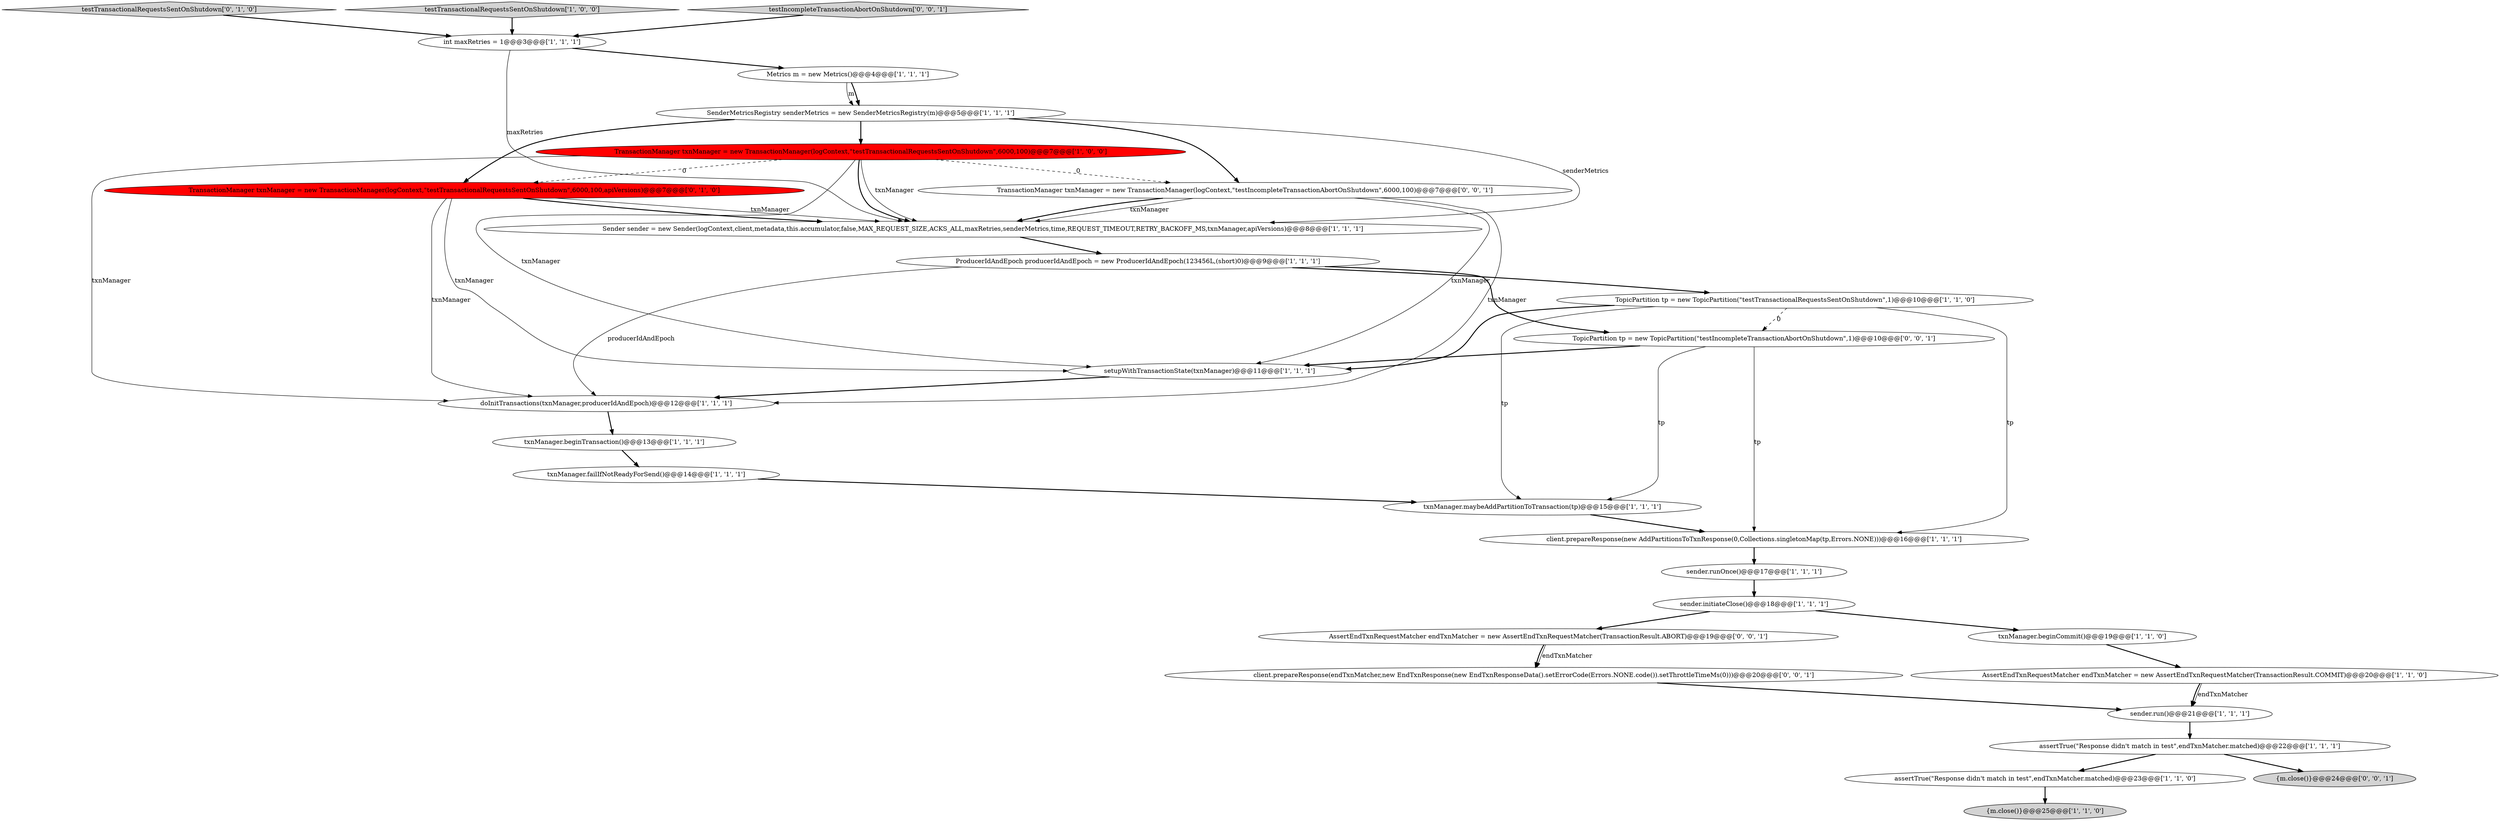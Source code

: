 digraph {
28 [style = filled, label = "TopicPartition tp = new TopicPartition(\"testIncompleteTransactionAbortOnShutdown\",1)@@@10@@@['0', '0', '1']", fillcolor = white, shape = ellipse image = "AAA0AAABBB3BBB"];
4 [style = filled, label = "assertTrue(\"Response didn't match in test\",endTxnMatcher.matched)@@@23@@@['1', '1', '0']", fillcolor = white, shape = ellipse image = "AAA0AAABBB1BBB"];
8 [style = filled, label = "txnManager.failIfNotReadyForSend()@@@14@@@['1', '1', '1']", fillcolor = white, shape = ellipse image = "AAA0AAABBB1BBB"];
0 [style = filled, label = "sender.run()@@@21@@@['1', '1', '1']", fillcolor = white, shape = ellipse image = "AAA0AAABBB1BBB"];
11 [style = filled, label = "Sender sender = new Sender(logContext,client,metadata,this.accumulator,false,MAX_REQUEST_SIZE,ACKS_ALL,maxRetries,senderMetrics,time,REQUEST_TIMEOUT,RETRY_BACKOFF_MS,txnManager,apiVersions)@@@8@@@['1', '1', '1']", fillcolor = white, shape = ellipse image = "AAA0AAABBB1BBB"];
20 [style = filled, label = "{m.close()}@@@25@@@['1', '1', '0']", fillcolor = lightgray, shape = ellipse image = "AAA0AAABBB1BBB"];
22 [style = filled, label = "TransactionManager txnManager = new TransactionManager(logContext,\"testTransactionalRequestsSentOnShutdown\",6000,100,apiVersions)@@@7@@@['0', '1', '0']", fillcolor = red, shape = ellipse image = "AAA1AAABBB2BBB"];
9 [style = filled, label = "sender.initiateClose()@@@18@@@['1', '1', '1']", fillcolor = white, shape = ellipse image = "AAA0AAABBB1BBB"];
17 [style = filled, label = "AssertEndTxnRequestMatcher endTxnMatcher = new AssertEndTxnRequestMatcher(TransactionResult.COMMIT)@@@20@@@['1', '1', '0']", fillcolor = white, shape = ellipse image = "AAA0AAABBB1BBB"];
23 [style = filled, label = "testTransactionalRequestsSentOnShutdown['0', '1', '0']", fillcolor = lightgray, shape = diamond image = "AAA0AAABBB2BBB"];
14 [style = filled, label = "testTransactionalRequestsSentOnShutdown['1', '0', '0']", fillcolor = lightgray, shape = diamond image = "AAA0AAABBB1BBB"];
10 [style = filled, label = "TopicPartition tp = new TopicPartition(\"testTransactionalRequestsSentOnShutdown\",1)@@@10@@@['1', '1', '0']", fillcolor = white, shape = ellipse image = "AAA0AAABBB1BBB"];
6 [style = filled, label = "SenderMetricsRegistry senderMetrics = new SenderMetricsRegistry(m)@@@5@@@['1', '1', '1']", fillcolor = white, shape = ellipse image = "AAA0AAABBB1BBB"];
18 [style = filled, label = "ProducerIdAndEpoch producerIdAndEpoch = new ProducerIdAndEpoch(123456L,(short)0)@@@9@@@['1', '1', '1']", fillcolor = white, shape = ellipse image = "AAA0AAABBB1BBB"];
26 [style = filled, label = "client.prepareResponse(endTxnMatcher,new EndTxnResponse(new EndTxnResponseData().setErrorCode(Errors.NONE.code()).setThrottleTimeMs(0)))@@@20@@@['0', '0', '1']", fillcolor = white, shape = ellipse image = "AAA0AAABBB3BBB"];
1 [style = filled, label = "int maxRetries = 1@@@3@@@['1', '1', '1']", fillcolor = white, shape = ellipse image = "AAA0AAABBB1BBB"];
25 [style = filled, label = "AssertEndTxnRequestMatcher endTxnMatcher = new AssertEndTxnRequestMatcher(TransactionResult.ABORT)@@@19@@@['0', '0', '1']", fillcolor = white, shape = ellipse image = "AAA0AAABBB3BBB"];
7 [style = filled, label = "txnManager.beginTransaction()@@@13@@@['1', '1', '1']", fillcolor = white, shape = ellipse image = "AAA0AAABBB1BBB"];
16 [style = filled, label = "sender.runOnce()@@@17@@@['1', '1', '1']", fillcolor = white, shape = ellipse image = "AAA0AAABBB1BBB"];
3 [style = filled, label = "Metrics m = new Metrics()@@@4@@@['1', '1', '1']", fillcolor = white, shape = ellipse image = "AAA0AAABBB1BBB"];
5 [style = filled, label = "TransactionManager txnManager = new TransactionManager(logContext,\"testTransactionalRequestsSentOnShutdown\",6000,100)@@@7@@@['1', '0', '0']", fillcolor = red, shape = ellipse image = "AAA1AAABBB1BBB"];
29 [style = filled, label = "testIncompleteTransactionAbortOnShutdown['0', '0', '1']", fillcolor = lightgray, shape = diamond image = "AAA0AAABBB3BBB"];
13 [style = filled, label = "txnManager.beginCommit()@@@19@@@['1', '1', '0']", fillcolor = white, shape = ellipse image = "AAA0AAABBB1BBB"];
21 [style = filled, label = "setupWithTransactionState(txnManager)@@@11@@@['1', '1', '1']", fillcolor = white, shape = ellipse image = "AAA0AAABBB1BBB"];
12 [style = filled, label = "txnManager.maybeAddPartitionToTransaction(tp)@@@15@@@['1', '1', '1']", fillcolor = white, shape = ellipse image = "AAA0AAABBB1BBB"];
27 [style = filled, label = "{m.close()}@@@24@@@['0', '0', '1']", fillcolor = lightgray, shape = ellipse image = "AAA0AAABBB3BBB"];
19 [style = filled, label = "doInitTransactions(txnManager,producerIdAndEpoch)@@@12@@@['1', '1', '1']", fillcolor = white, shape = ellipse image = "AAA0AAABBB1BBB"];
2 [style = filled, label = "assertTrue(\"Response didn't match in test\",endTxnMatcher.matched)@@@22@@@['1', '1', '1']", fillcolor = white, shape = ellipse image = "AAA0AAABBB1BBB"];
24 [style = filled, label = "TransactionManager txnManager = new TransactionManager(logContext,\"testIncompleteTransactionAbortOnShutdown\",6000,100)@@@7@@@['0', '0', '1']", fillcolor = white, shape = ellipse image = "AAA0AAABBB3BBB"];
15 [style = filled, label = "client.prepareResponse(new AddPartitionsToTxnResponse(0,Collections.singletonMap(tp,Errors.NONE)))@@@16@@@['1', '1', '1']", fillcolor = white, shape = ellipse image = "AAA0AAABBB1BBB"];
3->6 [style = solid, label="m"];
21->19 [style = bold, label=""];
6->22 [style = bold, label=""];
28->12 [style = solid, label="tp"];
22->19 [style = solid, label="txnManager"];
0->2 [style = bold, label=""];
24->21 [style = solid, label="txnManager"];
12->15 [style = bold, label=""];
5->24 [style = dashed, label="0"];
1->3 [style = bold, label=""];
10->28 [style = dashed, label="0"];
3->6 [style = bold, label=""];
10->15 [style = solid, label="tp"];
6->24 [style = bold, label=""];
5->11 [style = solid, label="txnManager"];
10->21 [style = bold, label=""];
22->21 [style = solid, label="txnManager"];
18->19 [style = solid, label="producerIdAndEpoch"];
7->8 [style = bold, label=""];
15->16 [style = bold, label=""];
2->4 [style = bold, label=""];
17->0 [style = solid, label="endTxnMatcher"];
18->28 [style = bold, label=""];
11->18 [style = bold, label=""];
14->1 [style = bold, label=""];
24->19 [style = solid, label="txnManager"];
6->5 [style = bold, label=""];
13->17 [style = bold, label=""];
26->0 [style = bold, label=""];
28->21 [style = bold, label=""];
24->11 [style = solid, label="txnManager"];
17->0 [style = bold, label=""];
10->12 [style = solid, label="tp"];
18->10 [style = bold, label=""];
1->11 [style = solid, label="maxRetries"];
24->11 [style = bold, label=""];
9->25 [style = bold, label=""];
25->26 [style = bold, label=""];
4->20 [style = bold, label=""];
6->11 [style = solid, label="senderMetrics"];
8->12 [style = bold, label=""];
23->1 [style = bold, label=""];
2->27 [style = bold, label=""];
22->11 [style = solid, label="txnManager"];
5->11 [style = bold, label=""];
28->15 [style = solid, label="tp"];
29->1 [style = bold, label=""];
5->19 [style = solid, label="txnManager"];
5->21 [style = solid, label="txnManager"];
19->7 [style = bold, label=""];
22->11 [style = bold, label=""];
16->9 [style = bold, label=""];
9->13 [style = bold, label=""];
25->26 [style = solid, label="endTxnMatcher"];
5->22 [style = dashed, label="0"];
}

